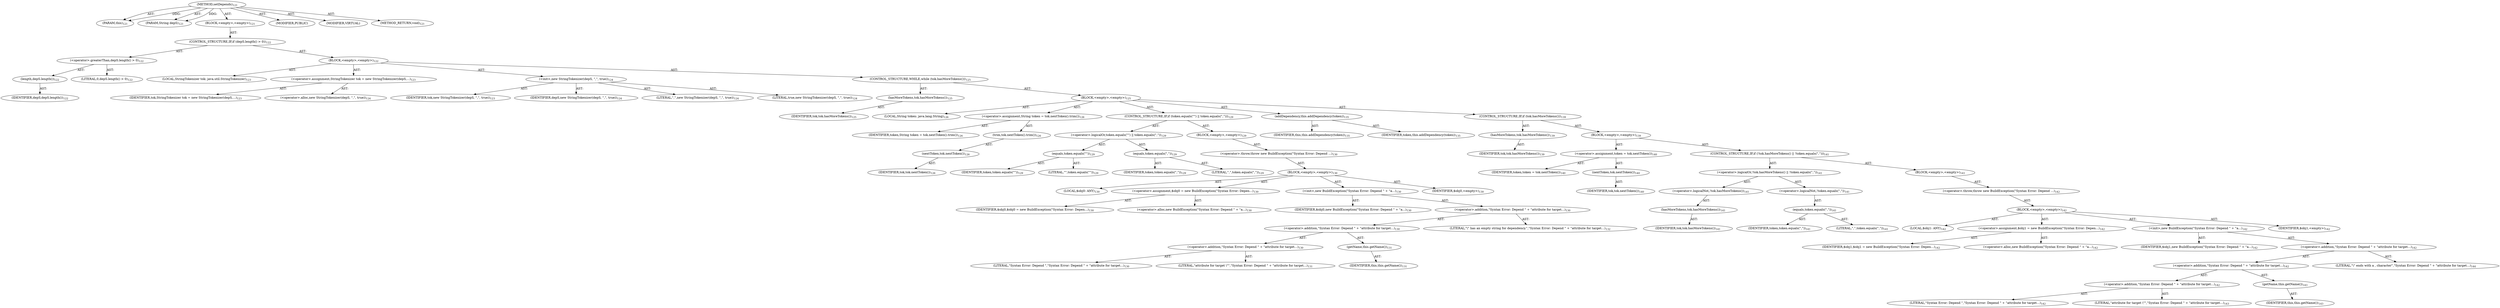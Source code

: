 digraph "setDepends" {  
"111669149699" [label = <(METHOD,setDepends)<SUB>121</SUB>> ]
"115964116993" [label = <(PARAM,this)<SUB>121</SUB>> ]
"115964117004" [label = <(PARAM,String depS)<SUB>121</SUB>> ]
"25769803779" [label = <(BLOCK,&lt;empty&gt;,&lt;empty&gt;)<SUB>121</SUB>> ]
"47244640256" [label = <(CONTROL_STRUCTURE,IF,if (depS.length() &gt; 0))<SUB>122</SUB>> ]
"30064771088" [label = <(&lt;operator&gt;.greaterThan,depS.length() &gt; 0)<SUB>122</SUB>> ]
"30064771089" [label = <(length,depS.length())<SUB>122</SUB>> ]
"68719476769" [label = <(IDENTIFIER,depS,depS.length())<SUB>122</SUB>> ]
"90194313220" [label = <(LITERAL,0,depS.length() &gt; 0)<SUB>122</SUB>> ]
"25769803780" [label = <(BLOCK,&lt;empty&gt;,&lt;empty&gt;)<SUB>122</SUB>> ]
"94489280512" [label = <(LOCAL,StringTokenizer tok: java.util.StringTokenizer)<SUB>123</SUB>> ]
"30064771090" [label = <(&lt;operator&gt;.assignment,StringTokenizer tok = new StringTokenizer(depS,...)<SUB>123</SUB>> ]
"68719476770" [label = <(IDENTIFIER,tok,StringTokenizer tok = new StringTokenizer(depS,...)<SUB>123</SUB>> ]
"30064771091" [label = <(&lt;operator&gt;.alloc,new StringTokenizer(depS, &quot;,&quot;, true))<SUB>124</SUB>> ]
"30064771092" [label = <(&lt;init&gt;,new StringTokenizer(depS, &quot;,&quot;, true))<SUB>124</SUB>> ]
"68719476771" [label = <(IDENTIFIER,tok,new StringTokenizer(depS, &quot;,&quot;, true))<SUB>123</SUB>> ]
"68719476772" [label = <(IDENTIFIER,depS,new StringTokenizer(depS, &quot;,&quot;, true))<SUB>124</SUB>> ]
"90194313221" [label = <(LITERAL,&quot;,&quot;,new StringTokenizer(depS, &quot;,&quot;, true))<SUB>124</SUB>> ]
"90194313222" [label = <(LITERAL,true,new StringTokenizer(depS, &quot;,&quot;, true))<SUB>124</SUB>> ]
"47244640257" [label = <(CONTROL_STRUCTURE,WHILE,while (tok.hasMoreTokens()))<SUB>125</SUB>> ]
"30064771093" [label = <(hasMoreTokens,tok.hasMoreTokens())<SUB>125</SUB>> ]
"68719476773" [label = <(IDENTIFIER,tok,tok.hasMoreTokens())<SUB>125</SUB>> ]
"25769803781" [label = <(BLOCK,&lt;empty&gt;,&lt;empty&gt;)<SUB>125</SUB>> ]
"94489280513" [label = <(LOCAL,String token: java.lang.String)<SUB>126</SUB>> ]
"30064771094" [label = <(&lt;operator&gt;.assignment,String token = tok.nextToken().trim())<SUB>126</SUB>> ]
"68719476774" [label = <(IDENTIFIER,token,String token = tok.nextToken().trim())<SUB>126</SUB>> ]
"30064771095" [label = <(trim,tok.nextToken().trim())<SUB>126</SUB>> ]
"30064771096" [label = <(nextToken,tok.nextToken())<SUB>126</SUB>> ]
"68719476775" [label = <(IDENTIFIER,tok,tok.nextToken())<SUB>126</SUB>> ]
"47244640258" [label = <(CONTROL_STRUCTURE,IF,if (token.equals(&quot;&quot;) || token.equals(&quot;,&quot;)))<SUB>129</SUB>> ]
"30064771097" [label = <(&lt;operator&gt;.logicalOr,token.equals(&quot;&quot;) || token.equals(&quot;,&quot;))<SUB>129</SUB>> ]
"30064771098" [label = <(equals,token.equals(&quot;&quot;))<SUB>129</SUB>> ]
"68719476776" [label = <(IDENTIFIER,token,token.equals(&quot;&quot;))<SUB>129</SUB>> ]
"90194313223" [label = <(LITERAL,&quot;&quot;,token.equals(&quot;&quot;))<SUB>129</SUB>> ]
"30064771099" [label = <(equals,token.equals(&quot;,&quot;))<SUB>129</SUB>> ]
"68719476777" [label = <(IDENTIFIER,token,token.equals(&quot;,&quot;))<SUB>129</SUB>> ]
"90194313224" [label = <(LITERAL,&quot;,&quot;,token.equals(&quot;,&quot;))<SUB>129</SUB>> ]
"25769803782" [label = <(BLOCK,&lt;empty&gt;,&lt;empty&gt;)<SUB>129</SUB>> ]
"30064771100" [label = <(&lt;operator&gt;.throw,throw new BuildException(&quot;Syntax Error: Depend ...)<SUB>130</SUB>> ]
"25769803783" [label = <(BLOCK,&lt;empty&gt;,&lt;empty&gt;)<SUB>130</SUB>> ]
"94489280514" [label = <(LOCAL,$obj0: ANY)<SUB>130</SUB>> ]
"30064771101" [label = <(&lt;operator&gt;.assignment,$obj0 = new BuildException(&quot;Syntax Error: Depen...)<SUB>130</SUB>> ]
"68719476778" [label = <(IDENTIFIER,$obj0,$obj0 = new BuildException(&quot;Syntax Error: Depen...)<SUB>130</SUB>> ]
"30064771102" [label = <(&lt;operator&gt;.alloc,new BuildException(&quot;Syntax Error: Depend &quot; + &quot;a...)<SUB>130</SUB>> ]
"30064771103" [label = <(&lt;init&gt;,new BuildException(&quot;Syntax Error: Depend &quot; + &quot;a...)<SUB>130</SUB>> ]
"68719476779" [label = <(IDENTIFIER,$obj0,new BuildException(&quot;Syntax Error: Depend &quot; + &quot;a...)<SUB>130</SUB>> ]
"30064771104" [label = <(&lt;operator&gt;.addition,&quot;Syntax Error: Depend &quot; + &quot;attribute for target...)<SUB>130</SUB>> ]
"30064771105" [label = <(&lt;operator&gt;.addition,&quot;Syntax Error: Depend &quot; + &quot;attribute for target...)<SUB>130</SUB>> ]
"30064771106" [label = <(&lt;operator&gt;.addition,&quot;Syntax Error: Depend &quot; + &quot;attribute for target...)<SUB>130</SUB>> ]
"90194313225" [label = <(LITERAL,&quot;Syntax Error: Depend &quot;,&quot;Syntax Error: Depend &quot; + &quot;attribute for target...)<SUB>130</SUB>> ]
"90194313226" [label = <(LITERAL,&quot;attribute for target \&quot;&quot;,&quot;Syntax Error: Depend &quot; + &quot;attribute for target...)<SUB>131</SUB>> ]
"30064771107" [label = <(getName,this.getName())<SUB>131</SUB>> ]
"68719476737" [label = <(IDENTIFIER,this,this.getName())<SUB>131</SUB>> ]
"90194313227" [label = <(LITERAL,&quot;\&quot; has an empty string for dependency.&quot;,&quot;Syntax Error: Depend &quot; + &quot;attribute for target...)<SUB>132</SUB>> ]
"68719476780" [label = <(IDENTIFIER,$obj0,&lt;empty&gt;)<SUB>130</SUB>> ]
"30064771108" [label = <(addDependency,this.addDependency(token))<SUB>135</SUB>> ]
"68719476738" [label = <(IDENTIFIER,this,this.addDependency(token))<SUB>135</SUB>> ]
"68719476781" [label = <(IDENTIFIER,token,this.addDependency(token))<SUB>135</SUB>> ]
"47244640259" [label = <(CONTROL_STRUCTURE,IF,if (tok.hasMoreTokens()))<SUB>139</SUB>> ]
"30064771109" [label = <(hasMoreTokens,tok.hasMoreTokens())<SUB>139</SUB>> ]
"68719476782" [label = <(IDENTIFIER,tok,tok.hasMoreTokens())<SUB>139</SUB>> ]
"25769803784" [label = <(BLOCK,&lt;empty&gt;,&lt;empty&gt;)<SUB>139</SUB>> ]
"30064771110" [label = <(&lt;operator&gt;.assignment,token = tok.nextToken())<SUB>140</SUB>> ]
"68719476783" [label = <(IDENTIFIER,token,token = tok.nextToken())<SUB>140</SUB>> ]
"30064771111" [label = <(nextToken,tok.nextToken())<SUB>140</SUB>> ]
"68719476784" [label = <(IDENTIFIER,tok,tok.nextToken())<SUB>140</SUB>> ]
"47244640260" [label = <(CONTROL_STRUCTURE,IF,if (!tok.hasMoreTokens() || !token.equals(&quot;,&quot;)))<SUB>141</SUB>> ]
"30064771112" [label = <(&lt;operator&gt;.logicalOr,!tok.hasMoreTokens() || !token.equals(&quot;,&quot;))<SUB>141</SUB>> ]
"30064771113" [label = <(&lt;operator&gt;.logicalNot,!tok.hasMoreTokens())<SUB>141</SUB>> ]
"30064771114" [label = <(hasMoreTokens,tok.hasMoreTokens())<SUB>141</SUB>> ]
"68719476785" [label = <(IDENTIFIER,tok,tok.hasMoreTokens())<SUB>141</SUB>> ]
"30064771115" [label = <(&lt;operator&gt;.logicalNot,!token.equals(&quot;,&quot;))<SUB>141</SUB>> ]
"30064771116" [label = <(equals,token.equals(&quot;,&quot;))<SUB>141</SUB>> ]
"68719476786" [label = <(IDENTIFIER,token,token.equals(&quot;,&quot;))<SUB>141</SUB>> ]
"90194313228" [label = <(LITERAL,&quot;,&quot;,token.equals(&quot;,&quot;))<SUB>141</SUB>> ]
"25769803785" [label = <(BLOCK,&lt;empty&gt;,&lt;empty&gt;)<SUB>141</SUB>> ]
"30064771117" [label = <(&lt;operator&gt;.throw,throw new BuildException(&quot;Syntax Error: Depend ...)<SUB>142</SUB>> ]
"25769803786" [label = <(BLOCK,&lt;empty&gt;,&lt;empty&gt;)<SUB>142</SUB>> ]
"94489280515" [label = <(LOCAL,$obj1: ANY)<SUB>142</SUB>> ]
"30064771118" [label = <(&lt;operator&gt;.assignment,$obj1 = new BuildException(&quot;Syntax Error: Depen...)<SUB>142</SUB>> ]
"68719476787" [label = <(IDENTIFIER,$obj1,$obj1 = new BuildException(&quot;Syntax Error: Depen...)<SUB>142</SUB>> ]
"30064771119" [label = <(&lt;operator&gt;.alloc,new BuildException(&quot;Syntax Error: Depend &quot; + &quot;a...)<SUB>142</SUB>> ]
"30064771120" [label = <(&lt;init&gt;,new BuildException(&quot;Syntax Error: Depend &quot; + &quot;a...)<SUB>142</SUB>> ]
"68719476788" [label = <(IDENTIFIER,$obj1,new BuildException(&quot;Syntax Error: Depend &quot; + &quot;a...)<SUB>142</SUB>> ]
"30064771121" [label = <(&lt;operator&gt;.addition,&quot;Syntax Error: Depend &quot; + &quot;attribute for target...)<SUB>142</SUB>> ]
"30064771122" [label = <(&lt;operator&gt;.addition,&quot;Syntax Error: Depend &quot; + &quot;attribute for target...)<SUB>142</SUB>> ]
"30064771123" [label = <(&lt;operator&gt;.addition,&quot;Syntax Error: Depend &quot; + &quot;attribute for target...)<SUB>142</SUB>> ]
"90194313229" [label = <(LITERAL,&quot;Syntax Error: Depend &quot;,&quot;Syntax Error: Depend &quot; + &quot;attribute for target...)<SUB>142</SUB>> ]
"90194313230" [label = <(LITERAL,&quot;attribute for target \&quot;&quot;,&quot;Syntax Error: Depend &quot; + &quot;attribute for target...)<SUB>143</SUB>> ]
"30064771124" [label = <(getName,this.getName())<SUB>143</SUB>> ]
"68719476739" [label = <(IDENTIFIER,this,this.getName())<SUB>143</SUB>> ]
"90194313231" [label = <(LITERAL,&quot;\&quot; ends with a , character&quot;,&quot;Syntax Error: Depend &quot; + &quot;attribute for target...)<SUB>144</SUB>> ]
"68719476789" [label = <(IDENTIFIER,$obj1,&lt;empty&gt;)<SUB>142</SUB>> ]
"133143986189" [label = <(MODIFIER,PUBLIC)> ]
"133143986190" [label = <(MODIFIER,VIRTUAL)> ]
"128849018883" [label = <(METHOD_RETURN,void)<SUB>121</SUB>> ]
  "111669149699" -> "115964116993"  [ label = "AST: "] 
  "111669149699" -> "115964117004"  [ label = "AST: "] 
  "111669149699" -> "25769803779"  [ label = "AST: "] 
  "111669149699" -> "133143986189"  [ label = "AST: "] 
  "111669149699" -> "133143986190"  [ label = "AST: "] 
  "111669149699" -> "128849018883"  [ label = "AST: "] 
  "25769803779" -> "47244640256"  [ label = "AST: "] 
  "47244640256" -> "30064771088"  [ label = "AST: "] 
  "47244640256" -> "25769803780"  [ label = "AST: "] 
  "30064771088" -> "30064771089"  [ label = "AST: "] 
  "30064771088" -> "90194313220"  [ label = "AST: "] 
  "30064771089" -> "68719476769"  [ label = "AST: "] 
  "25769803780" -> "94489280512"  [ label = "AST: "] 
  "25769803780" -> "30064771090"  [ label = "AST: "] 
  "25769803780" -> "30064771092"  [ label = "AST: "] 
  "25769803780" -> "47244640257"  [ label = "AST: "] 
  "30064771090" -> "68719476770"  [ label = "AST: "] 
  "30064771090" -> "30064771091"  [ label = "AST: "] 
  "30064771092" -> "68719476771"  [ label = "AST: "] 
  "30064771092" -> "68719476772"  [ label = "AST: "] 
  "30064771092" -> "90194313221"  [ label = "AST: "] 
  "30064771092" -> "90194313222"  [ label = "AST: "] 
  "47244640257" -> "30064771093"  [ label = "AST: "] 
  "47244640257" -> "25769803781"  [ label = "AST: "] 
  "30064771093" -> "68719476773"  [ label = "AST: "] 
  "25769803781" -> "94489280513"  [ label = "AST: "] 
  "25769803781" -> "30064771094"  [ label = "AST: "] 
  "25769803781" -> "47244640258"  [ label = "AST: "] 
  "25769803781" -> "30064771108"  [ label = "AST: "] 
  "25769803781" -> "47244640259"  [ label = "AST: "] 
  "30064771094" -> "68719476774"  [ label = "AST: "] 
  "30064771094" -> "30064771095"  [ label = "AST: "] 
  "30064771095" -> "30064771096"  [ label = "AST: "] 
  "30064771096" -> "68719476775"  [ label = "AST: "] 
  "47244640258" -> "30064771097"  [ label = "AST: "] 
  "47244640258" -> "25769803782"  [ label = "AST: "] 
  "30064771097" -> "30064771098"  [ label = "AST: "] 
  "30064771097" -> "30064771099"  [ label = "AST: "] 
  "30064771098" -> "68719476776"  [ label = "AST: "] 
  "30064771098" -> "90194313223"  [ label = "AST: "] 
  "30064771099" -> "68719476777"  [ label = "AST: "] 
  "30064771099" -> "90194313224"  [ label = "AST: "] 
  "25769803782" -> "30064771100"  [ label = "AST: "] 
  "30064771100" -> "25769803783"  [ label = "AST: "] 
  "25769803783" -> "94489280514"  [ label = "AST: "] 
  "25769803783" -> "30064771101"  [ label = "AST: "] 
  "25769803783" -> "30064771103"  [ label = "AST: "] 
  "25769803783" -> "68719476780"  [ label = "AST: "] 
  "30064771101" -> "68719476778"  [ label = "AST: "] 
  "30064771101" -> "30064771102"  [ label = "AST: "] 
  "30064771103" -> "68719476779"  [ label = "AST: "] 
  "30064771103" -> "30064771104"  [ label = "AST: "] 
  "30064771104" -> "30064771105"  [ label = "AST: "] 
  "30064771104" -> "90194313227"  [ label = "AST: "] 
  "30064771105" -> "30064771106"  [ label = "AST: "] 
  "30064771105" -> "30064771107"  [ label = "AST: "] 
  "30064771106" -> "90194313225"  [ label = "AST: "] 
  "30064771106" -> "90194313226"  [ label = "AST: "] 
  "30064771107" -> "68719476737"  [ label = "AST: "] 
  "30064771108" -> "68719476738"  [ label = "AST: "] 
  "30064771108" -> "68719476781"  [ label = "AST: "] 
  "47244640259" -> "30064771109"  [ label = "AST: "] 
  "47244640259" -> "25769803784"  [ label = "AST: "] 
  "30064771109" -> "68719476782"  [ label = "AST: "] 
  "25769803784" -> "30064771110"  [ label = "AST: "] 
  "25769803784" -> "47244640260"  [ label = "AST: "] 
  "30064771110" -> "68719476783"  [ label = "AST: "] 
  "30064771110" -> "30064771111"  [ label = "AST: "] 
  "30064771111" -> "68719476784"  [ label = "AST: "] 
  "47244640260" -> "30064771112"  [ label = "AST: "] 
  "47244640260" -> "25769803785"  [ label = "AST: "] 
  "30064771112" -> "30064771113"  [ label = "AST: "] 
  "30064771112" -> "30064771115"  [ label = "AST: "] 
  "30064771113" -> "30064771114"  [ label = "AST: "] 
  "30064771114" -> "68719476785"  [ label = "AST: "] 
  "30064771115" -> "30064771116"  [ label = "AST: "] 
  "30064771116" -> "68719476786"  [ label = "AST: "] 
  "30064771116" -> "90194313228"  [ label = "AST: "] 
  "25769803785" -> "30064771117"  [ label = "AST: "] 
  "30064771117" -> "25769803786"  [ label = "AST: "] 
  "25769803786" -> "94489280515"  [ label = "AST: "] 
  "25769803786" -> "30064771118"  [ label = "AST: "] 
  "25769803786" -> "30064771120"  [ label = "AST: "] 
  "25769803786" -> "68719476789"  [ label = "AST: "] 
  "30064771118" -> "68719476787"  [ label = "AST: "] 
  "30064771118" -> "30064771119"  [ label = "AST: "] 
  "30064771120" -> "68719476788"  [ label = "AST: "] 
  "30064771120" -> "30064771121"  [ label = "AST: "] 
  "30064771121" -> "30064771122"  [ label = "AST: "] 
  "30064771121" -> "90194313231"  [ label = "AST: "] 
  "30064771122" -> "30064771123"  [ label = "AST: "] 
  "30064771122" -> "30064771124"  [ label = "AST: "] 
  "30064771123" -> "90194313229"  [ label = "AST: "] 
  "30064771123" -> "90194313230"  [ label = "AST: "] 
  "30064771124" -> "68719476739"  [ label = "AST: "] 
  "111669149699" -> "115964116993"  [ label = "DDG: "] 
  "111669149699" -> "115964117004"  [ label = "DDG: "] 
}
